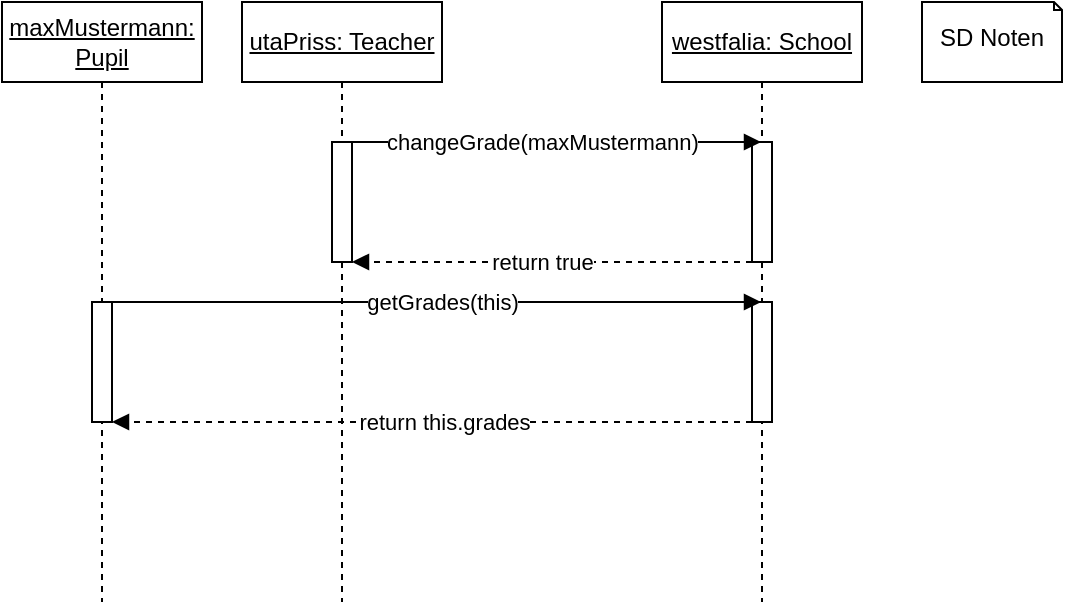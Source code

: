 <mxfile version="24.4.0" type="device">
  <diagram name="Page-1" id="lqil6zeCuKkwjWcCTeRo">
    <mxGraphModel dx="698" dy="410" grid="1" gridSize="10" guides="1" tooltips="1" connect="1" arrows="1" fold="1" page="1" pageScale="1" pageWidth="850" pageHeight="1100" math="0" shadow="0">
      <root>
        <mxCell id="0" />
        <mxCell id="1" parent="0" />
        <mxCell id="LGZqytboxsc6lPR2mBcq-1" value="&lt;u&gt;maxMustermann: Pupil&lt;/u&gt;" style="shape=umlLifeline;perimeter=lifelinePerimeter;whiteSpace=wrap;html=1;container=1;dropTarget=0;collapsible=0;recursiveResize=0;outlineConnect=0;portConstraint=eastwest;newEdgeStyle={&quot;edgeStyle&quot;:&quot;elbowEdgeStyle&quot;,&quot;elbow&quot;:&quot;vertical&quot;,&quot;curved&quot;:0,&quot;rounded&quot;:0};" vertex="1" parent="1">
          <mxGeometry x="20" y="10" width="100" height="300" as="geometry" />
        </mxCell>
        <mxCell id="LGZqytboxsc6lPR2mBcq-26" value="" style="html=1;points=[[0,0,0,0,5],[0,1,0,0,-5],[1,0,0,0,5],[1,1,0,0,-5]];perimeter=orthogonalPerimeter;outlineConnect=0;targetShapes=umlLifeline;portConstraint=eastwest;newEdgeStyle={&quot;curved&quot;:0,&quot;rounded&quot;:0};" vertex="1" parent="LGZqytboxsc6lPR2mBcq-1">
          <mxGeometry x="45" y="150" width="10" height="60" as="geometry" />
        </mxCell>
        <mxCell id="LGZqytboxsc6lPR2mBcq-2" value="&lt;u&gt;utaPriss: Teacher&lt;/u&gt;" style="shape=umlLifeline;perimeter=lifelinePerimeter;whiteSpace=wrap;html=1;container=1;dropTarget=0;collapsible=0;recursiveResize=0;outlineConnect=0;portConstraint=eastwest;newEdgeStyle={&quot;edgeStyle&quot;:&quot;elbowEdgeStyle&quot;,&quot;elbow&quot;:&quot;vertical&quot;,&quot;curved&quot;:0,&quot;rounded&quot;:0};" vertex="1" parent="1">
          <mxGeometry x="140" y="10" width="100" height="300" as="geometry" />
        </mxCell>
        <mxCell id="LGZqytboxsc6lPR2mBcq-19" value="" style="html=1;points=[[0,0,0,0,5],[0,1,0,0,-5],[1,0,0,0,5],[1,1,0,0,-5]];perimeter=orthogonalPerimeter;outlineConnect=0;targetShapes=umlLifeline;portConstraint=eastwest;newEdgeStyle={&quot;curved&quot;:0,&quot;rounded&quot;:0};" vertex="1" parent="LGZqytboxsc6lPR2mBcq-2">
          <mxGeometry x="45" y="70" width="10" height="60" as="geometry" />
        </mxCell>
        <mxCell id="LGZqytboxsc6lPR2mBcq-12" value="&lt;u&gt;westfalia: School&lt;/u&gt;" style="shape=umlLifeline;perimeter=lifelinePerimeter;whiteSpace=wrap;html=1;container=1;dropTarget=0;collapsible=0;recursiveResize=0;outlineConnect=0;portConstraint=eastwest;newEdgeStyle={&quot;edgeStyle&quot;:&quot;elbowEdgeStyle&quot;,&quot;elbow&quot;:&quot;vertical&quot;,&quot;curved&quot;:0,&quot;rounded&quot;:0};" vertex="1" parent="1">
          <mxGeometry x="350" y="10" width="100" height="300" as="geometry" />
        </mxCell>
        <mxCell id="LGZqytboxsc6lPR2mBcq-20" value="" style="html=1;points=[[0,0,0,0,5],[0,1,0,0,-5],[1,0,0,0,5],[1,1,0,0,-5]];perimeter=orthogonalPerimeter;outlineConnect=0;targetShapes=umlLifeline;portConstraint=eastwest;newEdgeStyle={&quot;curved&quot;:0,&quot;rounded&quot;:0};" vertex="1" parent="LGZqytboxsc6lPR2mBcq-12">
          <mxGeometry x="45" y="70" width="10" height="60" as="geometry" />
        </mxCell>
        <mxCell id="LGZqytboxsc6lPR2mBcq-27" value="" style="html=1;points=[[0,0,0,0,5],[0,1,0,0,-5],[1,0,0,0,5],[1,1,0,0,-5]];perimeter=orthogonalPerimeter;outlineConnect=0;targetShapes=umlLifeline;portConstraint=eastwest;newEdgeStyle={&quot;curved&quot;:0,&quot;rounded&quot;:0};" vertex="1" parent="LGZqytboxsc6lPR2mBcq-12">
          <mxGeometry x="45" y="150" width="10" height="60" as="geometry" />
        </mxCell>
        <mxCell id="LGZqytboxsc6lPR2mBcq-13" value="SD Noten" style="shape=note2;boundedLbl=1;whiteSpace=wrap;html=1;size=4;verticalAlign=top;align=center;" vertex="1" parent="1">
          <mxGeometry x="480" y="10" width="70" height="40" as="geometry" />
        </mxCell>
        <mxCell id="LGZqytboxsc6lPR2mBcq-22" style="edgeStyle=orthogonalEdgeStyle;rounded=0;orthogonalLoop=1;jettySize=auto;html=1;curved=0;endArrow=block;endFill=1;" edge="1" parent="1" source="LGZqytboxsc6lPR2mBcq-19" target="LGZqytboxsc6lPR2mBcq-12">
          <mxGeometry relative="1" as="geometry">
            <Array as="points">
              <mxPoint x="250" y="80" />
              <mxPoint x="250" y="80" />
            </Array>
          </mxGeometry>
        </mxCell>
        <mxCell id="LGZqytboxsc6lPR2mBcq-23" value="changeGrade(maxMustermann)" style="edgeLabel;html=1;align=center;verticalAlign=middle;resizable=0;points=[];" vertex="1" connectable="0" parent="LGZqytboxsc6lPR2mBcq-22">
          <mxGeometry x="-0.484" relative="1" as="geometry">
            <mxPoint x="42" as="offset" />
          </mxGeometry>
        </mxCell>
        <mxCell id="LGZqytboxsc6lPR2mBcq-24" style="edgeStyle=orthogonalEdgeStyle;rounded=0;orthogonalLoop=1;jettySize=auto;html=1;curved=0;endArrow=block;endFill=1;dashed=1;" edge="1" parent="1" source="LGZqytboxsc6lPR2mBcq-20" target="LGZqytboxsc6lPR2mBcq-19">
          <mxGeometry relative="1" as="geometry">
            <Array as="points">
              <mxPoint x="350" y="140" />
              <mxPoint x="350" y="140" />
            </Array>
          </mxGeometry>
        </mxCell>
        <mxCell id="LGZqytboxsc6lPR2mBcq-25" value="return true" style="edgeLabel;html=1;align=center;verticalAlign=middle;resizable=0;points=[];" vertex="1" connectable="0" parent="LGZqytboxsc6lPR2mBcq-24">
          <mxGeometry x="0.216" y="-1" relative="1" as="geometry">
            <mxPoint x="16" y="1" as="offset" />
          </mxGeometry>
        </mxCell>
        <mxCell id="LGZqytboxsc6lPR2mBcq-29" style="edgeStyle=orthogonalEdgeStyle;rounded=0;orthogonalLoop=1;jettySize=auto;html=1;curved=0;endArrow=block;endFill=1;" edge="1" parent="1" source="LGZqytboxsc6lPR2mBcq-26" target="LGZqytboxsc6lPR2mBcq-12">
          <mxGeometry relative="1" as="geometry">
            <Array as="points">
              <mxPoint x="150" y="160" />
              <mxPoint x="150" y="160" />
            </Array>
          </mxGeometry>
        </mxCell>
        <mxCell id="LGZqytboxsc6lPR2mBcq-33" value="getGrades(this)" style="edgeLabel;html=1;align=center;verticalAlign=middle;resizable=0;points=[];" vertex="1" connectable="0" parent="LGZqytboxsc6lPR2mBcq-29">
          <mxGeometry x="-0.148" y="-2" relative="1" as="geometry">
            <mxPoint x="27" y="-2" as="offset" />
          </mxGeometry>
        </mxCell>
        <mxCell id="LGZqytboxsc6lPR2mBcq-32" style="edgeStyle=orthogonalEdgeStyle;rounded=0;orthogonalLoop=1;jettySize=auto;html=1;curved=0;dashed=1;endArrow=block;endFill=1;" edge="1" parent="1" source="LGZqytboxsc6lPR2mBcq-27" target="LGZqytboxsc6lPR2mBcq-26">
          <mxGeometry relative="1" as="geometry">
            <Array as="points">
              <mxPoint x="240" y="220" />
              <mxPoint x="240" y="220" />
            </Array>
          </mxGeometry>
        </mxCell>
        <mxCell id="LGZqytboxsc6lPR2mBcq-36" value="return this.grades" style="edgeLabel;html=1;align=center;verticalAlign=middle;resizable=0;points=[];" vertex="1" connectable="0" parent="LGZqytboxsc6lPR2mBcq-32">
          <mxGeometry x="0.097" relative="1" as="geometry">
            <mxPoint x="21" as="offset" />
          </mxGeometry>
        </mxCell>
      </root>
    </mxGraphModel>
  </diagram>
</mxfile>
